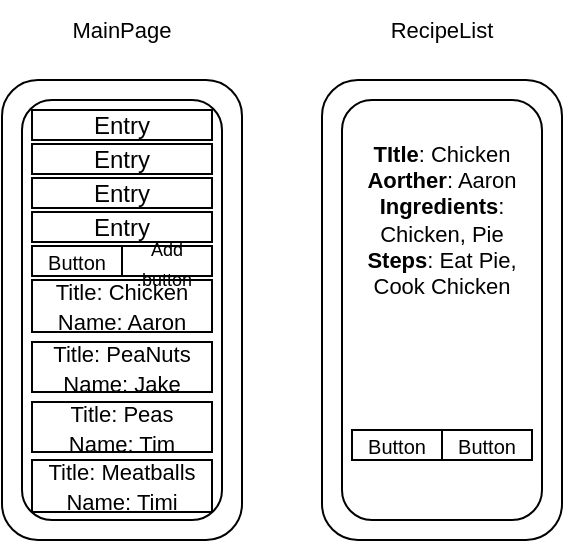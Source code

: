 <mxfile version="20.6.0" type="github">
  <diagram id="-aIOCYNb2xF6dWWP5XCr" name="Page-1">
    <mxGraphModel dx="997" dy="540" grid="1" gridSize="10" guides="1" tooltips="1" connect="1" arrows="1" fold="1" page="1" pageScale="1" pageWidth="850" pageHeight="1100" math="0" shadow="0">
      <root>
        <mxCell id="0" />
        <mxCell id="1" parent="0" />
        <mxCell id="hZ2LAy9PyXOg1ei-82HZ-7" value="" style="rounded=1;whiteSpace=wrap;html=1;" parent="1" vertex="1">
          <mxGeometry x="360" y="480" width="120" height="230" as="geometry" />
        </mxCell>
        <mxCell id="hZ2LAy9PyXOg1ei-82HZ-6" value="" style="rounded=1;whiteSpace=wrap;html=1;" parent="1" vertex="1">
          <mxGeometry x="370" y="490" width="100" height="210" as="geometry" />
        </mxCell>
        <mxCell id="hZ2LAy9PyXOg1ei-82HZ-8" value="" style="rounded=1;whiteSpace=wrap;html=1;" parent="1" vertex="1">
          <mxGeometry x="520" y="480" width="120" height="230" as="geometry" />
        </mxCell>
        <mxCell id="hZ2LAy9PyXOg1ei-82HZ-9" value="" style="rounded=1;whiteSpace=wrap;html=1;" parent="1" vertex="1">
          <mxGeometry x="530" y="490" width="100" height="210" as="geometry" />
        </mxCell>
        <mxCell id="hZ2LAy9PyXOg1ei-82HZ-10" value="&lt;font style=&quot;font-size: 11px;&quot;&gt;Title: Chicken&lt;br&gt;Name: Aaron&lt;/font&gt;" style="rounded=0;whiteSpace=wrap;html=1;" parent="1" vertex="1">
          <mxGeometry x="375" y="580" width="90" height="26" as="geometry" />
        </mxCell>
        <mxCell id="hZ2LAy9PyXOg1ei-82HZ-11" value="&lt;span style=&quot;font-size: 11px;&quot;&gt;Title: PeaNuts&lt;/span&gt;&lt;br style=&quot;font-size: 11px;&quot;&gt;&lt;span style=&quot;font-size: 11px;&quot;&gt;Name: Jake&lt;/span&gt;" style="rounded=0;whiteSpace=wrap;html=1;" parent="1" vertex="1">
          <mxGeometry x="375" y="611" width="90" height="25" as="geometry" />
        </mxCell>
        <mxCell id="hZ2LAy9PyXOg1ei-82HZ-12" value="&lt;span style=&quot;font-size: 11px;&quot;&gt;Title: Peas&lt;/span&gt;&lt;br style=&quot;font-size: 11px;&quot;&gt;&lt;span style=&quot;font-size: 11px;&quot;&gt;Name: Tim&lt;/span&gt;" style="rounded=0;whiteSpace=wrap;html=1;" parent="1" vertex="1">
          <mxGeometry x="375" y="641" width="90" height="25" as="geometry" />
        </mxCell>
        <mxCell id="hZ2LAy9PyXOg1ei-82HZ-13" value="&lt;span style=&quot;font-size: 11px;&quot;&gt;Title: Meatballs&lt;/span&gt;&lt;br style=&quot;font-size: 11px;&quot;&gt;&lt;span style=&quot;font-size: 11px;&quot;&gt;Name: Timi&lt;/span&gt;" style="rounded=0;whiteSpace=wrap;html=1;" parent="1" vertex="1">
          <mxGeometry x="375" y="670" width="90" height="26" as="geometry" />
        </mxCell>
        <mxCell id="hZ2LAy9PyXOg1ei-82HZ-15" value="Entry" style="rounded=0;whiteSpace=wrap;html=1;" parent="1" vertex="1">
          <mxGeometry x="375" y="512" width="90" height="15" as="geometry" />
        </mxCell>
        <mxCell id="hZ2LAy9PyXOg1ei-82HZ-16" value="Entry" style="rounded=0;whiteSpace=wrap;html=1;" parent="1" vertex="1">
          <mxGeometry x="375" y="529" width="90" height="15" as="geometry" />
        </mxCell>
        <mxCell id="hZ2LAy9PyXOg1ei-82HZ-17" value="Entry" style="rounded=0;whiteSpace=wrap;html=1;" parent="1" vertex="1">
          <mxGeometry x="375" y="546" width="90" height="15" as="geometry" />
        </mxCell>
        <mxCell id="hZ2LAy9PyXOg1ei-82HZ-18" value="Entry" style="rounded=0;whiteSpace=wrap;html=1;" parent="1" vertex="1">
          <mxGeometry x="375" y="495" width="90" height="15" as="geometry" />
        </mxCell>
        <mxCell id="hZ2LAy9PyXOg1ei-82HZ-19" value="&lt;font style=&quot;font-size: 9px;&quot;&gt;Add button&lt;/font&gt;" style="rounded=0;whiteSpace=wrap;html=1;" parent="1" vertex="1">
          <mxGeometry x="420" y="563" width="45" height="15" as="geometry" />
        </mxCell>
        <mxCell id="hZ2LAy9PyXOg1ei-82HZ-20" value="&lt;font size=&quot;1&quot;&gt;Button&lt;/font&gt;" style="rounded=0;whiteSpace=wrap;html=1;" parent="1" vertex="1">
          <mxGeometry x="375" y="563" width="45" height="15" as="geometry" />
        </mxCell>
        <mxCell id="hZ2LAy9PyXOg1ei-82HZ-21" value="&lt;b&gt;TItle&lt;/b&gt;: Chicken&lt;br&gt;&lt;b&gt;Aorther&lt;/b&gt;: Aaron&lt;br&gt;&lt;b&gt;Ingredients&lt;/b&gt;: Chicken, Pie&lt;br&gt;&lt;b&gt;Steps&lt;/b&gt;: Eat Pie, Cook Chicken" style="text;html=1;strokeColor=none;fillColor=none;align=center;verticalAlign=middle;whiteSpace=wrap;rounded=0;fontSize=11;" parent="1" vertex="1">
          <mxGeometry x="530" y="499" width="100" height="101" as="geometry" />
        </mxCell>
        <mxCell id="hZ2LAy9PyXOg1ei-82HZ-22" value="&lt;font size=&quot;1&quot;&gt;Button&lt;/font&gt;" style="rounded=0;whiteSpace=wrap;html=1;" parent="1" vertex="1">
          <mxGeometry x="535" y="655" width="45" height="15" as="geometry" />
        </mxCell>
        <mxCell id="hZ2LAy9PyXOg1ei-82HZ-23" value="&lt;font size=&quot;1&quot;&gt;Button&lt;/font&gt;" style="rounded=0;whiteSpace=wrap;html=1;" parent="1" vertex="1">
          <mxGeometry x="580" y="655" width="45" height="15" as="geometry" />
        </mxCell>
        <mxCell id="hZ2LAy9PyXOg1ei-82HZ-24" value="MainPage" style="text;html=1;strokeColor=none;fillColor=none;align=center;verticalAlign=middle;whiteSpace=wrap;rounded=0;fontSize=11;" parent="1" vertex="1">
          <mxGeometry x="390" y="440" width="60" height="30" as="geometry" />
        </mxCell>
        <mxCell id="hZ2LAy9PyXOg1ei-82HZ-25" value="RecipeList" style="text;html=1;strokeColor=none;fillColor=none;align=center;verticalAlign=middle;whiteSpace=wrap;rounded=0;fontSize=11;" parent="1" vertex="1">
          <mxGeometry x="550" y="440" width="60" height="30" as="geometry" />
        </mxCell>
      </root>
    </mxGraphModel>
  </diagram>
</mxfile>
